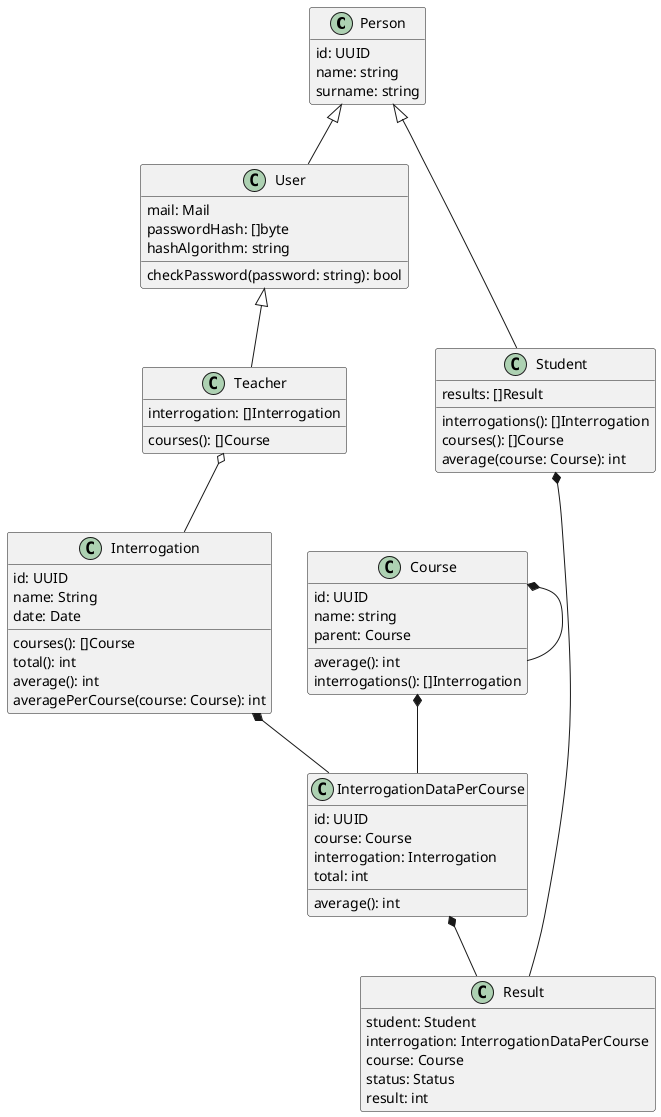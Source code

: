@startuml
hide empty methods

class Person {
    id: UUID
    name: string
    surname: string
}

class User {
    mail: Mail
    passwordHash: []byte
    hashAlgorithm: string
    checkPassword(password: string): bool
}

class Teacher {
    interrogation: []Interrogation
    courses(): []Course
}

class Student {
    results: []Result
    interrogations(): []Interrogation
    courses(): []Course
    average(course: Course): int
}

class Course {
    id: UUID
    name: string
    parent: Course
    average(): int
    interrogations(): []Interrogation
}

class Interrogation {
    id: UUID
    name: String
    date: Date
    courses(): []Course
    total(): int
    average(): int
    averagePerCourse(course: Course): int
}

class InterrogationDataPerCourse {
    id: UUID
    course: Course
    interrogation: Interrogation
    total: int
    average(): int
}

class Result {
    student: Student
    interrogation: InterrogationDataPerCourse
    course: Course
    status: Status
    result: int
}

Student *-- Result
Interrogation *-- InterrogationDataPerCourse
Course *-- Course
Course *-- InterrogationDataPerCourse
InterrogationDataPerCourse *-- Result

Person <|-- User
Person <|-- Student
User <|-- Teacher
Teacher o-- Interrogation

@enduml